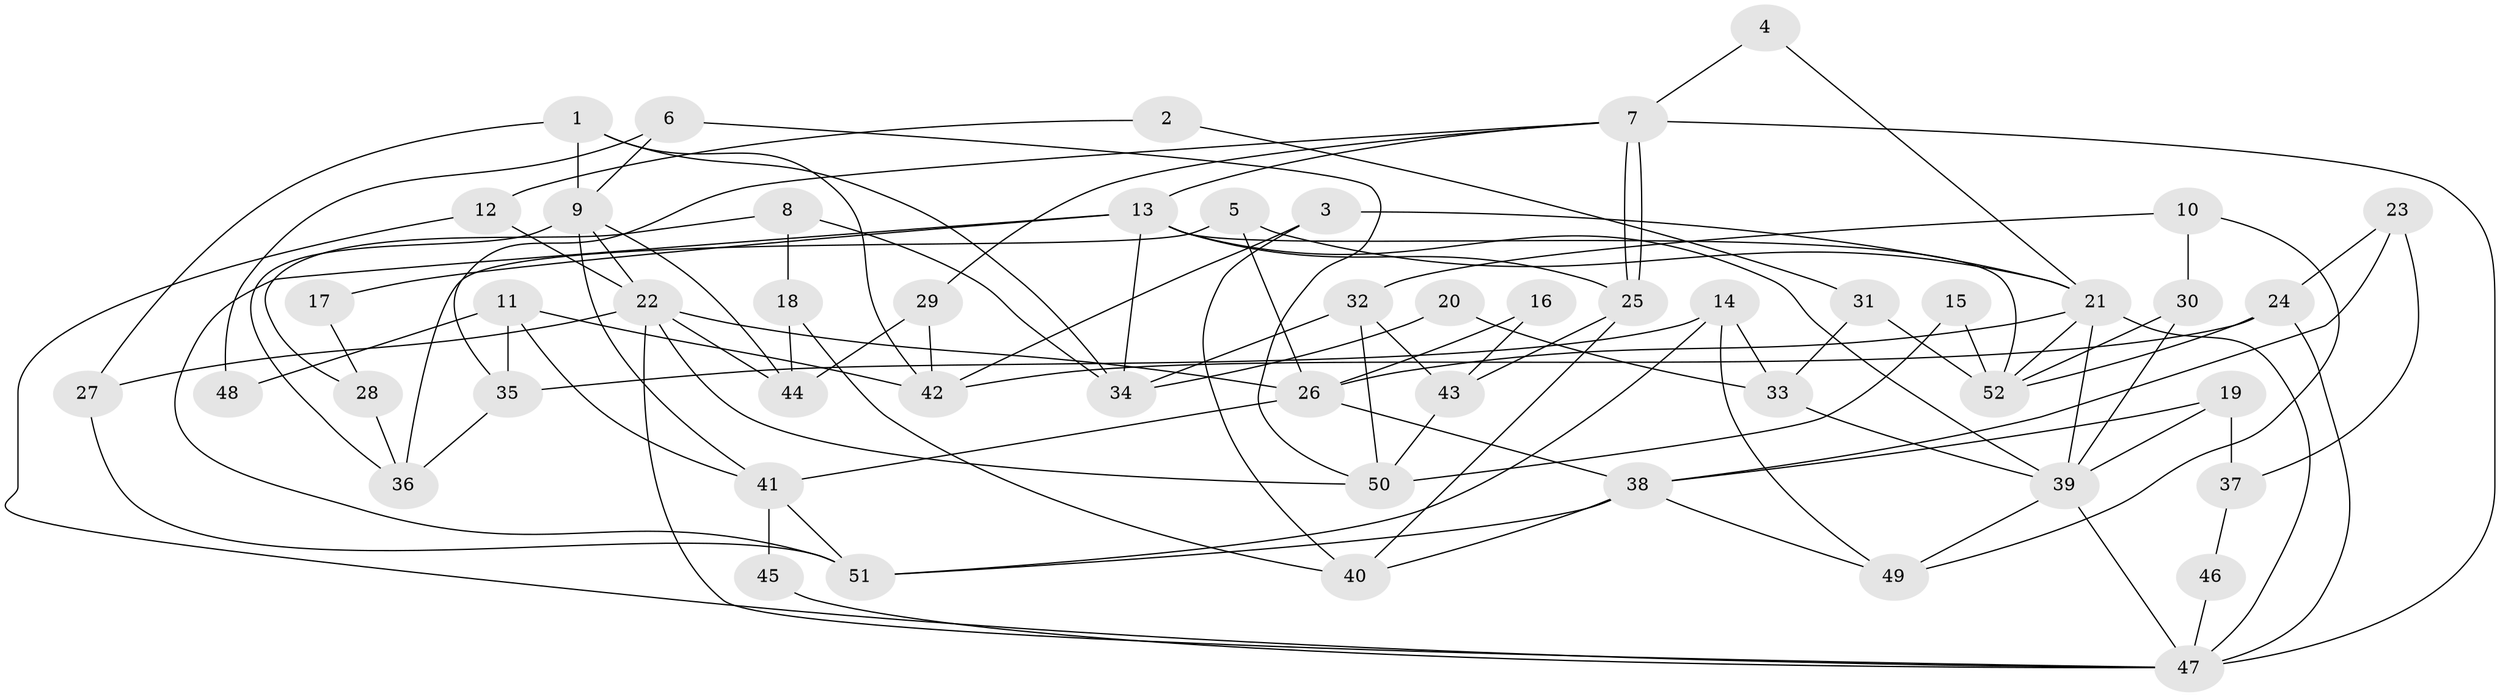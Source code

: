 // Generated by graph-tools (version 1.1) at 2025/15/03/09/25 04:15:07]
// undirected, 52 vertices, 104 edges
graph export_dot {
graph [start="1"]
  node [color=gray90,style=filled];
  1;
  2;
  3;
  4;
  5;
  6;
  7;
  8;
  9;
  10;
  11;
  12;
  13;
  14;
  15;
  16;
  17;
  18;
  19;
  20;
  21;
  22;
  23;
  24;
  25;
  26;
  27;
  28;
  29;
  30;
  31;
  32;
  33;
  34;
  35;
  36;
  37;
  38;
  39;
  40;
  41;
  42;
  43;
  44;
  45;
  46;
  47;
  48;
  49;
  50;
  51;
  52;
  1 -- 42;
  1 -- 27;
  1 -- 9;
  1 -- 34;
  2 -- 31;
  2 -- 12;
  3 -- 40;
  3 -- 42;
  3 -- 21;
  4 -- 7;
  4 -- 21;
  5 -- 21;
  5 -- 26;
  5 -- 36;
  6 -- 9;
  6 -- 50;
  6 -- 48;
  7 -- 25;
  7 -- 25;
  7 -- 13;
  7 -- 29;
  7 -- 35;
  7 -- 47;
  8 -- 34;
  8 -- 18;
  8 -- 28;
  9 -- 22;
  9 -- 36;
  9 -- 41;
  9 -- 44;
  10 -- 32;
  10 -- 49;
  10 -- 30;
  11 -- 41;
  11 -- 35;
  11 -- 42;
  11 -- 48;
  12 -- 47;
  12 -- 22;
  13 -- 52;
  13 -- 51;
  13 -- 17;
  13 -- 25;
  13 -- 34;
  13 -- 39;
  14 -- 51;
  14 -- 35;
  14 -- 33;
  14 -- 49;
  15 -- 50;
  15 -- 52;
  16 -- 43;
  16 -- 26;
  17 -- 28;
  18 -- 40;
  18 -- 44;
  19 -- 38;
  19 -- 39;
  19 -- 37;
  20 -- 33;
  20 -- 34;
  21 -- 39;
  21 -- 26;
  21 -- 47;
  21 -- 52;
  22 -- 47;
  22 -- 44;
  22 -- 26;
  22 -- 27;
  22 -- 50;
  23 -- 24;
  23 -- 38;
  23 -- 37;
  24 -- 52;
  24 -- 47;
  24 -- 42;
  25 -- 40;
  25 -- 43;
  26 -- 38;
  26 -- 41;
  27 -- 51;
  28 -- 36;
  29 -- 42;
  29 -- 44;
  30 -- 39;
  30 -- 52;
  31 -- 52;
  31 -- 33;
  32 -- 34;
  32 -- 50;
  32 -- 43;
  33 -- 39;
  35 -- 36;
  37 -- 46;
  38 -- 49;
  38 -- 40;
  38 -- 51;
  39 -- 47;
  39 -- 49;
  41 -- 45;
  41 -- 51;
  43 -- 50;
  45 -- 47;
  46 -- 47;
}
